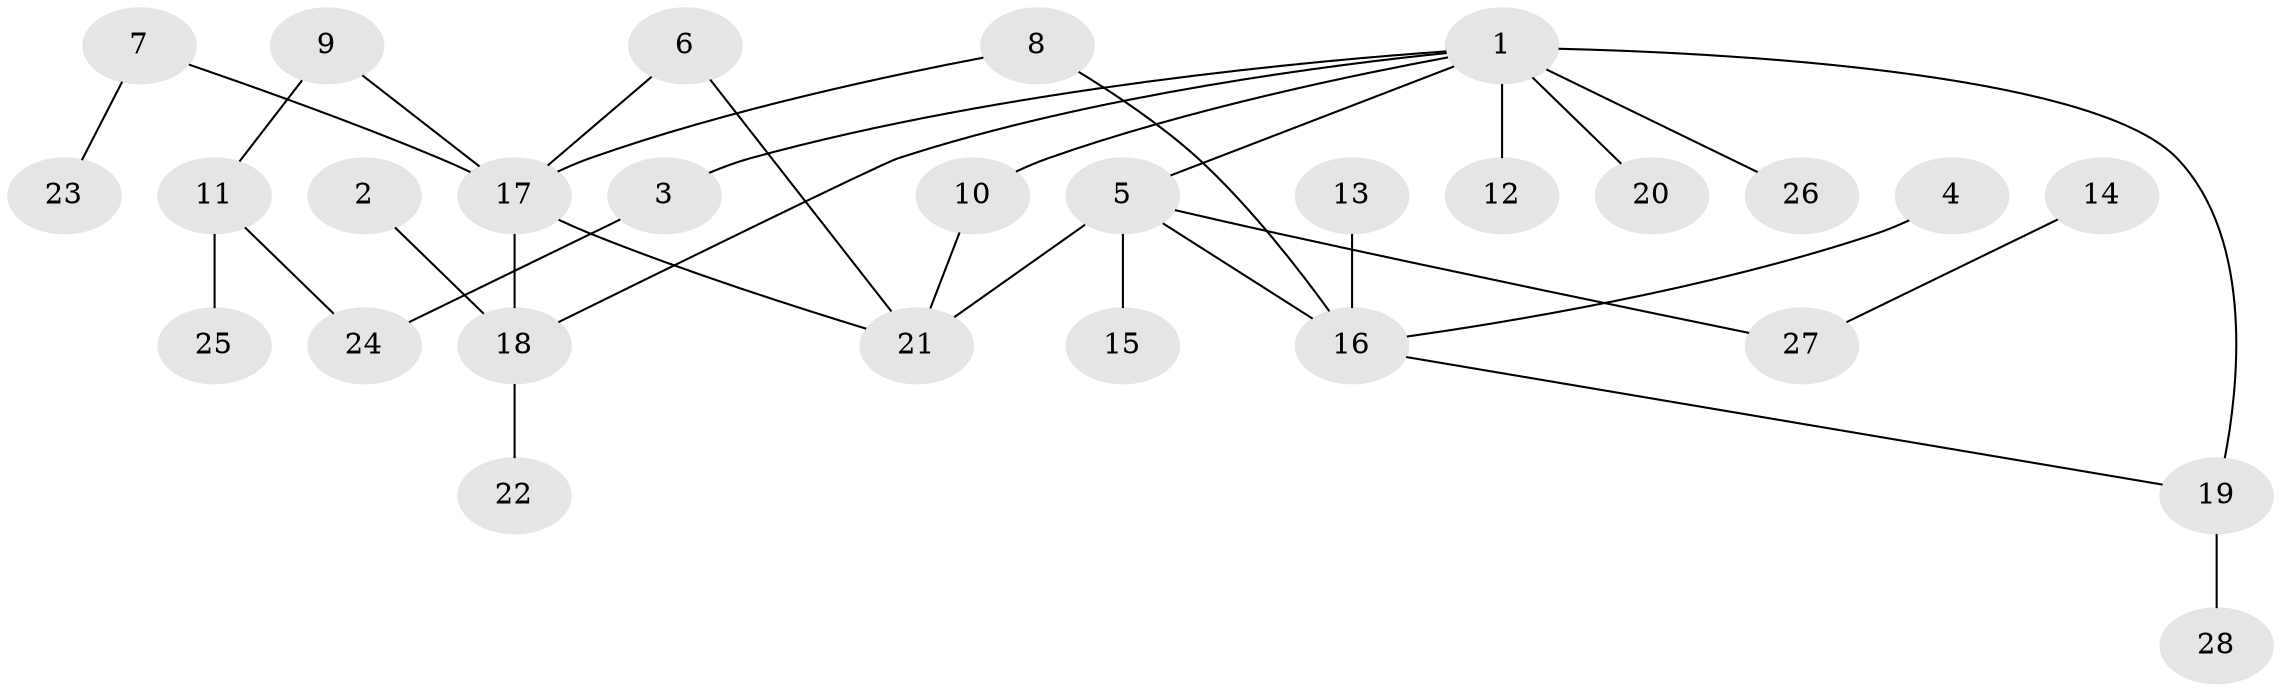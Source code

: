 // original degree distribution, {3: 0.10714285714285714, 6: 0.03571428571428571, 8: 0.017857142857142856, 4: 0.125, 1: 0.44642857142857145, 2: 0.25, 5: 0.017857142857142856}
// Generated by graph-tools (version 1.1) at 2025/49/03/09/25 03:49:24]
// undirected, 28 vertices, 33 edges
graph export_dot {
graph [start="1"]
  node [color=gray90,style=filled];
  1;
  2;
  3;
  4;
  5;
  6;
  7;
  8;
  9;
  10;
  11;
  12;
  13;
  14;
  15;
  16;
  17;
  18;
  19;
  20;
  21;
  22;
  23;
  24;
  25;
  26;
  27;
  28;
  1 -- 3 [weight=1.0];
  1 -- 5 [weight=1.0];
  1 -- 10 [weight=1.0];
  1 -- 12 [weight=1.0];
  1 -- 18 [weight=1.0];
  1 -- 19 [weight=2.0];
  1 -- 20 [weight=1.0];
  1 -- 26 [weight=1.0];
  2 -- 18 [weight=1.0];
  3 -- 24 [weight=1.0];
  4 -- 16 [weight=1.0];
  5 -- 15 [weight=1.0];
  5 -- 16 [weight=1.0];
  5 -- 21 [weight=1.0];
  5 -- 27 [weight=1.0];
  6 -- 17 [weight=1.0];
  6 -- 21 [weight=1.0];
  7 -- 17 [weight=1.0];
  7 -- 23 [weight=1.0];
  8 -- 16 [weight=1.0];
  8 -- 17 [weight=1.0];
  9 -- 11 [weight=1.0];
  9 -- 17 [weight=1.0];
  10 -- 21 [weight=1.0];
  11 -- 24 [weight=1.0];
  11 -- 25 [weight=1.0];
  13 -- 16 [weight=1.0];
  14 -- 27 [weight=1.0];
  16 -- 19 [weight=1.0];
  17 -- 18 [weight=1.0];
  17 -- 21 [weight=1.0];
  18 -- 22 [weight=1.0];
  19 -- 28 [weight=1.0];
}
